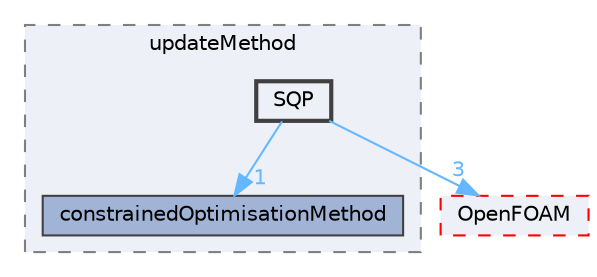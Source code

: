 digraph "src/optimisation/adjointOptimisation/adjoint/optimisation/updateMethod/SQP"
{
 // LATEX_PDF_SIZE
  bgcolor="transparent";
  edge [fontname=Helvetica,fontsize=10,labelfontname=Helvetica,labelfontsize=10];
  node [fontname=Helvetica,fontsize=10,shape=box,height=0.2,width=0.4];
  compound=true
  subgraph clusterdir_442e213e33281933d117f57865442da6 {
    graph [ bgcolor="#edf0f7", pencolor="grey50", label="updateMethod", fontname=Helvetica,fontsize=10 style="filled,dashed", URL="dir_442e213e33281933d117f57865442da6.html",tooltip=""]
  dir_453be7ec68cc3d6cd46716a004e5a107 [label="constrainedOptimisationMethod", fillcolor="#a2b4d6", color="grey25", style="filled", URL="dir_453be7ec68cc3d6cd46716a004e5a107.html",tooltip=""];
  dir_b159e4883c505692cc6ab5b74e8e9723 [label="SQP", fillcolor="#edf0f7", color="grey25", style="filled,bold", URL="dir_b159e4883c505692cc6ab5b74e8e9723.html",tooltip=""];
  }
  dir_c5473ff19b20e6ec4dfe5c310b3778a8 [label="OpenFOAM", fillcolor="#edf0f7", color="red", style="filled,dashed", URL="dir_c5473ff19b20e6ec4dfe5c310b3778a8.html",tooltip=""];
  dir_b159e4883c505692cc6ab5b74e8e9723->dir_453be7ec68cc3d6cd46716a004e5a107 [headlabel="1", labeldistance=1.5 headhref="dir_003725_000647.html" href="dir_003725_000647.html" color="steelblue1" fontcolor="steelblue1"];
  dir_b159e4883c505692cc6ab5b74e8e9723->dir_c5473ff19b20e6ec4dfe5c310b3778a8 [headlabel="3", labeldistance=1.5 headhref="dir_003725_002695.html" href="dir_003725_002695.html" color="steelblue1" fontcolor="steelblue1"];
}
